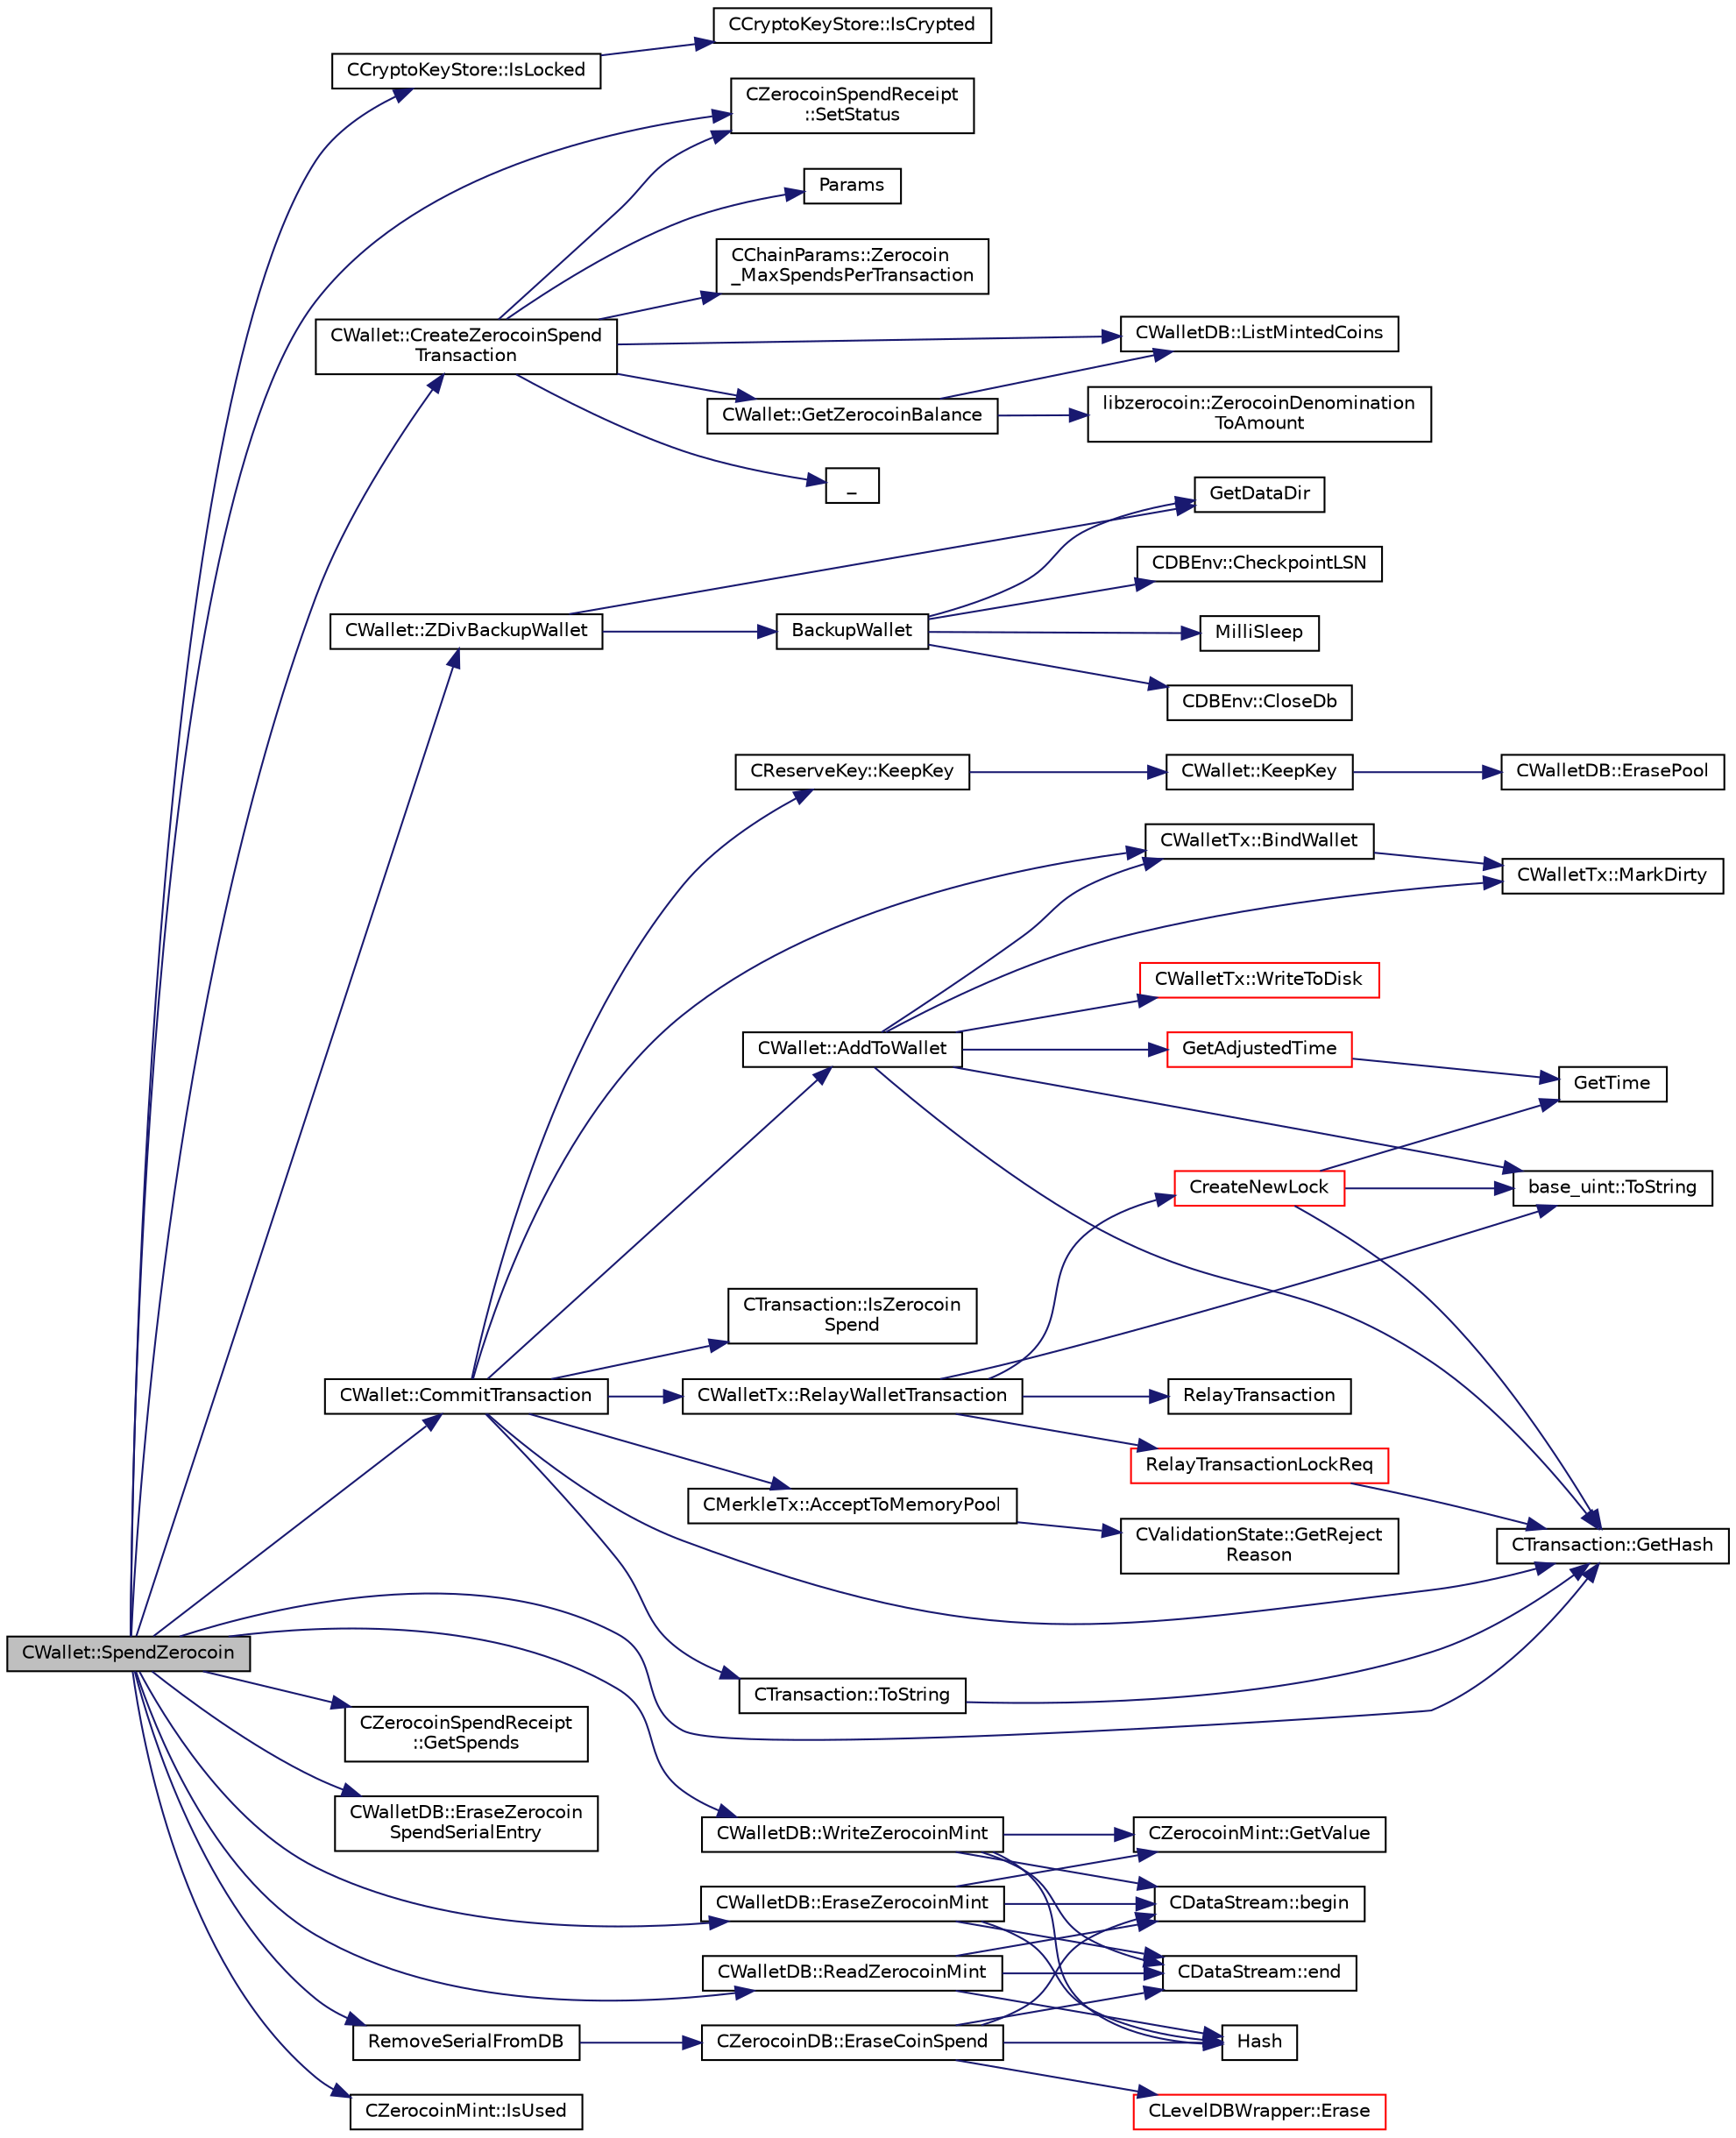 digraph "CWallet::SpendZerocoin"
{
  edge [fontname="Helvetica",fontsize="10",labelfontname="Helvetica",labelfontsize="10"];
  node [fontname="Helvetica",fontsize="10",shape=record];
  rankdir="LR";
  Node579 [label="CWallet::SpendZerocoin",height=0.2,width=0.4,color="black", fillcolor="grey75", style="filled", fontcolor="black"];
  Node579 -> Node580 [color="midnightblue",fontsize="10",style="solid",fontname="Helvetica"];
  Node580 [label="CCryptoKeyStore::IsLocked",height=0.2,width=0.4,color="black", fillcolor="white", style="filled",URL="$class_c_crypto_key_store.html#a52919fa284a3aa10f1b4bd6018b6dbee"];
  Node580 -> Node581 [color="midnightblue",fontsize="10",style="solid",fontname="Helvetica"];
  Node581 [label="CCryptoKeyStore::IsCrypted",height=0.2,width=0.4,color="black", fillcolor="white", style="filled",URL="$class_c_crypto_key_store.html#acc8fed44366c98fb481333ca6e867088"];
  Node579 -> Node582 [color="midnightblue",fontsize="10",style="solid",fontname="Helvetica"];
  Node582 [label="CZerocoinSpendReceipt\l::SetStatus",height=0.2,width=0.4,color="black", fillcolor="white", style="filled",URL="$class_c_zerocoin_spend_receipt.html#af1ab82e92b9dea235c7ccbad660be7ba"];
  Node579 -> Node583 [color="midnightblue",fontsize="10",style="solid",fontname="Helvetica"];
  Node583 [label="CWallet::CreateZerocoinSpend\lTransaction",height=0.2,width=0.4,color="black", fillcolor="white", style="filled",URL="$class_c_wallet.html#a7dfcafe767983d2be451af8ea15dda94"];
  Node583 -> Node584 [color="midnightblue",fontsize="10",style="solid",fontname="Helvetica"];
  Node584 [label="CWallet::GetZerocoinBalance",height=0.2,width=0.4,color="black", fillcolor="white", style="filled",URL="$group___actions.html#gaba22138d6c6eabe35feed7570a78ee7d"];
  Node584 -> Node585 [color="midnightblue",fontsize="10",style="solid",fontname="Helvetica"];
  Node585 [label="CWalletDB::ListMintedCoins",height=0.2,width=0.4,color="black", fillcolor="white", style="filled",URL="$class_c_wallet_d_b.html#a906d7b97c6b94f4225957d576222bbb6"];
  Node584 -> Node586 [color="midnightblue",fontsize="10",style="solid",fontname="Helvetica"];
  Node586 [label="libzerocoin::ZerocoinDenomination\lToAmount",height=0.2,width=0.4,color="black", fillcolor="white", style="filled",URL="$namespacelibzerocoin.html#aa2479161e18a4df0c60a6256e47cac97"];
  Node583 -> Node582 [color="midnightblue",fontsize="10",style="solid",fontname="Helvetica"];
  Node583 -> Node587 [color="midnightblue",fontsize="10",style="solid",fontname="Helvetica"];
  Node587 [label="_",height=0.2,width=0.4,color="black", fillcolor="white", style="filled",URL="$ui__interface_8h.html#aad133bb6103b53cebf03fd01e2f11ba1",tooltip="Translation function: Call Translate signal on UI interface, which returns a boost::optional result..."];
  Node583 -> Node588 [color="midnightblue",fontsize="10",style="solid",fontname="Helvetica"];
  Node588 [label="Params",height=0.2,width=0.4,color="black", fillcolor="white", style="filled",URL="$chainparams_8cpp.html#ace5c5b706d71a324a417dd2db394fd4a",tooltip="Return the currently selected parameters. "];
  Node583 -> Node589 [color="midnightblue",fontsize="10",style="solid",fontname="Helvetica"];
  Node589 [label="CChainParams::Zerocoin\l_MaxSpendsPerTransaction",height=0.2,width=0.4,color="black", fillcolor="white", style="filled",URL="$class_c_chain_params.html#a9c9564cce9a2852ec277560c03c7bf5f"];
  Node583 -> Node585 [color="midnightblue",fontsize="10",style="solid",fontname="Helvetica"];
  Node579 -> Node590 [color="midnightblue",fontsize="10",style="solid",fontname="Helvetica"];
  Node590 [label="CWallet::ZDivBackupWallet",height=0.2,width=0.4,color="black", fillcolor="white", style="filled",URL="$class_c_wallet.html#a8b8b981ee5504b1b8bf16ca4cb53ee4e"];
  Node590 -> Node591 [color="midnightblue",fontsize="10",style="solid",fontname="Helvetica"];
  Node591 [label="GetDataDir",height=0.2,width=0.4,color="black", fillcolor="white", style="filled",URL="$util_8cpp.html#ab83866a054745d4b30a3948a1b44beba"];
  Node590 -> Node592 [color="midnightblue",fontsize="10",style="solid",fontname="Helvetica"];
  Node592 [label="BackupWallet",height=0.2,width=0.4,color="black", fillcolor="white", style="filled",URL="$walletdb_8cpp.html#a273c3692765c732c5f724cec93e6b62f"];
  Node592 -> Node593 [color="midnightblue",fontsize="10",style="solid",fontname="Helvetica"];
  Node593 [label="CDBEnv::CloseDb",height=0.2,width=0.4,color="black", fillcolor="white", style="filled",URL="$class_c_d_b_env.html#ac53fd53afdd1e0881b8ffbb11a89b556"];
  Node592 -> Node594 [color="midnightblue",fontsize="10",style="solid",fontname="Helvetica"];
  Node594 [label="CDBEnv::CheckpointLSN",height=0.2,width=0.4,color="black", fillcolor="white", style="filled",URL="$class_c_d_b_env.html#aa4e0fe52dfc0da22fe9bf59eeda57fba"];
  Node592 -> Node591 [color="midnightblue",fontsize="10",style="solid",fontname="Helvetica"];
  Node592 -> Node595 [color="midnightblue",fontsize="10",style="solid",fontname="Helvetica"];
  Node595 [label="MilliSleep",height=0.2,width=0.4,color="black", fillcolor="white", style="filled",URL="$utiltime_8cpp.html#ac635182d3e845eda4af4fa5ab31609da"];
  Node579 -> Node596 [color="midnightblue",fontsize="10",style="solid",fontname="Helvetica"];
  Node596 [label="CWallet::CommitTransaction",height=0.2,width=0.4,color="black", fillcolor="white", style="filled",URL="$group___actions.html#gaa13fbeaebd271f910a54cc5b82d73fde",tooltip="Call after CreateTransaction unless you want to abort. "];
  Node596 -> Node597 [color="midnightblue",fontsize="10",style="solid",fontname="Helvetica"];
  Node597 [label="CTransaction::ToString",height=0.2,width=0.4,color="black", fillcolor="white", style="filled",URL="$class_c_transaction.html#a80370923c3ac828de68919295d5d0659"];
  Node597 -> Node598 [color="midnightblue",fontsize="10",style="solid",fontname="Helvetica"];
  Node598 [label="CTransaction::GetHash",height=0.2,width=0.4,color="black", fillcolor="white", style="filled",URL="$class_c_transaction.html#a7efd1379de830341417c0bfa23a149aa"];
  Node596 -> Node599 [color="midnightblue",fontsize="10",style="solid",fontname="Helvetica"];
  Node599 [label="CReserveKey::KeepKey",height=0.2,width=0.4,color="black", fillcolor="white", style="filled",URL="$group___actions.html#ga493d06f41ca9571f2a42c8581a3952d8"];
  Node599 -> Node600 [color="midnightblue",fontsize="10",style="solid",fontname="Helvetica"];
  Node600 [label="CWallet::KeepKey",height=0.2,width=0.4,color="black", fillcolor="white", style="filled",URL="$group___actions.html#gae460b8c824a1a6633615f95373e533f2"];
  Node600 -> Node601 [color="midnightblue",fontsize="10",style="solid",fontname="Helvetica"];
  Node601 [label="CWalletDB::ErasePool",height=0.2,width=0.4,color="black", fillcolor="white", style="filled",URL="$class_c_wallet_d_b.html#ac78d839fbda5164c4134ab67911139ca"];
  Node596 -> Node602 [color="midnightblue",fontsize="10",style="solid",fontname="Helvetica"];
  Node602 [label="CWallet::AddToWallet",height=0.2,width=0.4,color="black", fillcolor="white", style="filled",URL="$group__map_wallet.html#gadf34c789fd6eab1eeed22ef16837f558"];
  Node602 -> Node598 [color="midnightblue",fontsize="10",style="solid",fontname="Helvetica"];
  Node602 -> Node603 [color="midnightblue",fontsize="10",style="solid",fontname="Helvetica"];
  Node603 [label="CWalletTx::BindWallet",height=0.2,width=0.4,color="black", fillcolor="white", style="filled",URL="$class_c_wallet_tx.html#ab0ee7347584bff886dc24b9f63ff023c"];
  Node603 -> Node604 [color="midnightblue",fontsize="10",style="solid",fontname="Helvetica"];
  Node604 [label="CWalletTx::MarkDirty",height=0.2,width=0.4,color="black", fillcolor="white", style="filled",URL="$class_c_wallet_tx.html#ac8a376bcb955e437489504dc596b43cf",tooltip="make sure balances are recalculated "];
  Node602 -> Node605 [color="midnightblue",fontsize="10",style="solid",fontname="Helvetica"];
  Node605 [label="GetAdjustedTime",height=0.2,width=0.4,color="red", fillcolor="white", style="filled",URL="$timedata_8cpp.html#a09f81b9c7650f898cf3cf305b87547e6"];
  Node605 -> Node606 [color="midnightblue",fontsize="10",style="solid",fontname="Helvetica"];
  Node606 [label="GetTime",height=0.2,width=0.4,color="black", fillcolor="white", style="filled",URL="$utiltime_8cpp.html#a46fac5fba8ba905b5f9acb364f5d8c6f",tooltip="For unit testing. "];
  Node602 -> Node608 [color="midnightblue",fontsize="10",style="solid",fontname="Helvetica"];
  Node608 [label="base_uint::ToString",height=0.2,width=0.4,color="black", fillcolor="white", style="filled",URL="$classbase__uint.html#acccba4d9d51a0c36261718ca0cbb293b"];
  Node602 -> Node609 [color="midnightblue",fontsize="10",style="solid",fontname="Helvetica"];
  Node609 [label="CWalletTx::WriteToDisk",height=0.2,width=0.4,color="red", fillcolor="white", style="filled",URL="$group__map_wallet.html#gada0e71d717dd360faf047de54eef4942"];
  Node602 -> Node604 [color="midnightblue",fontsize="10",style="solid",fontname="Helvetica"];
  Node596 -> Node611 [color="midnightblue",fontsize="10",style="solid",fontname="Helvetica"];
  Node611 [label="CTransaction::IsZerocoin\lSpend",height=0.2,width=0.4,color="black", fillcolor="white", style="filled",URL="$class_c_transaction.html#a4cda5603795c5f9179d4c8bd43f809cd"];
  Node596 -> Node603 [color="midnightblue",fontsize="10",style="solid",fontname="Helvetica"];
  Node596 -> Node598 [color="midnightblue",fontsize="10",style="solid",fontname="Helvetica"];
  Node596 -> Node612 [color="midnightblue",fontsize="10",style="solid",fontname="Helvetica"];
  Node612 [label="CMerkleTx::AcceptToMemoryPool",height=0.2,width=0.4,color="black", fillcolor="white", style="filled",URL="$class_c_merkle_tx.html#a61126e811a53b941b3efdf5a4e83db90"];
  Node612 -> Node613 [color="midnightblue",fontsize="10",style="solid",fontname="Helvetica"];
  Node613 [label="CValidationState::GetReject\lReason",height=0.2,width=0.4,color="black", fillcolor="white", style="filled",URL="$class_c_validation_state.html#a8fa9612cb40c3c8592f7cd29b5931ccd"];
  Node596 -> Node614 [color="midnightblue",fontsize="10",style="solid",fontname="Helvetica"];
  Node614 [label="CWalletTx::RelayWalletTransaction",height=0.2,width=0.4,color="black", fillcolor="white", style="filled",URL="$group__map_wallet.html#ga1eac2a5eea87ed88b73777bea5c733b6"];
  Node614 -> Node608 [color="midnightblue",fontsize="10",style="solid",fontname="Helvetica"];
  Node614 -> Node615 [color="midnightblue",fontsize="10",style="solid",fontname="Helvetica"];
  Node615 [label="CreateNewLock",height=0.2,width=0.4,color="red", fillcolor="white", style="filled",URL="$swifttx_8cpp.html#a3774b6dae3dfa0a6c85e3604e742150c"];
  Node615 -> Node598 [color="midnightblue",fontsize="10",style="solid",fontname="Helvetica"];
  Node615 -> Node608 [color="midnightblue",fontsize="10",style="solid",fontname="Helvetica"];
  Node615 -> Node606 [color="midnightblue",fontsize="10",style="solid",fontname="Helvetica"];
  Node614 -> Node622 [color="midnightblue",fontsize="10",style="solid",fontname="Helvetica"];
  Node622 [label="RelayTransactionLockReq",height=0.2,width=0.4,color="red", fillcolor="white", style="filled",URL="$net_8cpp.html#adb65a9b8fedbc980f2bb4ab5da6d3392"];
  Node622 -> Node598 [color="midnightblue",fontsize="10",style="solid",fontname="Helvetica"];
  Node614 -> Node631 [color="midnightblue",fontsize="10",style="solid",fontname="Helvetica"];
  Node631 [label="RelayTransaction",height=0.2,width=0.4,color="black", fillcolor="white", style="filled",URL="$net_8cpp.html#a35036853878d9ce5de4e386dcdba612d"];
  Node579 -> Node632 [color="midnightblue",fontsize="10",style="solid",fontname="Helvetica"];
  Node632 [label="CWalletDB::WriteZerocoinMint",height=0.2,width=0.4,color="black", fillcolor="white", style="filled",URL="$class_c_wallet_d_b.html#a2464550fd457eb078a44077e5b416e9a"];
  Node632 -> Node633 [color="midnightblue",fontsize="10",style="solid",fontname="Helvetica"];
  Node633 [label="CZerocoinMint::GetValue",height=0.2,width=0.4,color="black", fillcolor="white", style="filled",URL="$class_c_zerocoin_mint.html#ae5917a194b3ea08a5e9150231e965b82"];
  Node632 -> Node634 [color="midnightblue",fontsize="10",style="solid",fontname="Helvetica"];
  Node634 [label="Hash",height=0.2,width=0.4,color="black", fillcolor="white", style="filled",URL="$hash_8h.html#a12c5e981d7f5f2850027fd5e932eff61",tooltip="Compute the 256-bit hash of a std::string. "];
  Node632 -> Node635 [color="midnightblue",fontsize="10",style="solid",fontname="Helvetica"];
  Node635 [label="CDataStream::begin",height=0.2,width=0.4,color="black", fillcolor="white", style="filled",URL="$class_c_data_stream.html#a2355d11752d8622badfbc03e9ed192fd"];
  Node632 -> Node636 [color="midnightblue",fontsize="10",style="solid",fontname="Helvetica"];
  Node636 [label="CDataStream::end",height=0.2,width=0.4,color="black", fillcolor="white", style="filled",URL="$class_c_data_stream.html#a66409dbd4403682fe674e2e71173cab4"];
  Node579 -> Node637 [color="midnightblue",fontsize="10",style="solid",fontname="Helvetica"];
  Node637 [label="CZerocoinSpendReceipt\l::GetSpends",height=0.2,width=0.4,color="black", fillcolor="white", style="filled",URL="$class_c_zerocoin_spend_receipt.html#a4baa56bcb6fb34fa67e1bad32036ca91"];
  Node579 -> Node638 [color="midnightblue",fontsize="10",style="solid",fontname="Helvetica"];
  Node638 [label="CWalletDB::EraseZerocoin\lSpendSerialEntry",height=0.2,width=0.4,color="black", fillcolor="white", style="filled",URL="$class_c_wallet_d_b.html#afc8ef7cd02d72b779ff1cfc08637f748"];
  Node579 -> Node639 [color="midnightblue",fontsize="10",style="solid",fontname="Helvetica"];
  Node639 [label="RemoveSerialFromDB",height=0.2,width=0.4,color="black", fillcolor="white", style="filled",URL="$main_8cpp.html#acdc8648fd00624d953abc82f9ca4c9b2"];
  Node639 -> Node640 [color="midnightblue",fontsize="10",style="solid",fontname="Helvetica"];
  Node640 [label="CZerocoinDB::EraseCoinSpend",height=0.2,width=0.4,color="black", fillcolor="white", style="filled",URL="$class_c_zerocoin_d_b.html#ae370638a6807897728027a73e46fa090"];
  Node640 -> Node634 [color="midnightblue",fontsize="10",style="solid",fontname="Helvetica"];
  Node640 -> Node635 [color="midnightblue",fontsize="10",style="solid",fontname="Helvetica"];
  Node640 -> Node636 [color="midnightblue",fontsize="10",style="solid",fontname="Helvetica"];
  Node640 -> Node641 [color="midnightblue",fontsize="10",style="solid",fontname="Helvetica"];
  Node641 [label="CLevelDBWrapper::Erase",height=0.2,width=0.4,color="red", fillcolor="white", style="filled",URL="$class_c_level_d_b_wrapper.html#a9f67e2880ba191fdc9439ba34e315d72"];
  Node579 -> Node645 [color="midnightblue",fontsize="10",style="solid",fontname="Helvetica"];
  Node645 [label="CWalletDB::EraseZerocoinMint",height=0.2,width=0.4,color="black", fillcolor="white", style="filled",URL="$class_c_wallet_d_b.html#a50277c729cfe9c74ada9348940555ca7"];
  Node645 -> Node633 [color="midnightblue",fontsize="10",style="solid",fontname="Helvetica"];
  Node645 -> Node634 [color="midnightblue",fontsize="10",style="solid",fontname="Helvetica"];
  Node645 -> Node635 [color="midnightblue",fontsize="10",style="solid",fontname="Helvetica"];
  Node645 -> Node636 [color="midnightblue",fontsize="10",style="solid",fontname="Helvetica"];
  Node579 -> Node646 [color="midnightblue",fontsize="10",style="solid",fontname="Helvetica"];
  Node646 [label="CWalletDB::ReadZerocoinMint",height=0.2,width=0.4,color="black", fillcolor="white", style="filled",URL="$class_c_wallet_d_b.html#a04e3ab47dad300153ec8acef739e311d"];
  Node646 -> Node634 [color="midnightblue",fontsize="10",style="solid",fontname="Helvetica"];
  Node646 -> Node635 [color="midnightblue",fontsize="10",style="solid",fontname="Helvetica"];
  Node646 -> Node636 [color="midnightblue",fontsize="10",style="solid",fontname="Helvetica"];
  Node579 -> Node647 [color="midnightblue",fontsize="10",style="solid",fontname="Helvetica"];
  Node647 [label="CZerocoinMint::IsUsed",height=0.2,width=0.4,color="black", fillcolor="white", style="filled",URL="$class_c_zerocoin_mint.html#a10d1fc99d49db5fff44bf2db23a590a7"];
  Node579 -> Node598 [color="midnightblue",fontsize="10",style="solid",fontname="Helvetica"];
}
